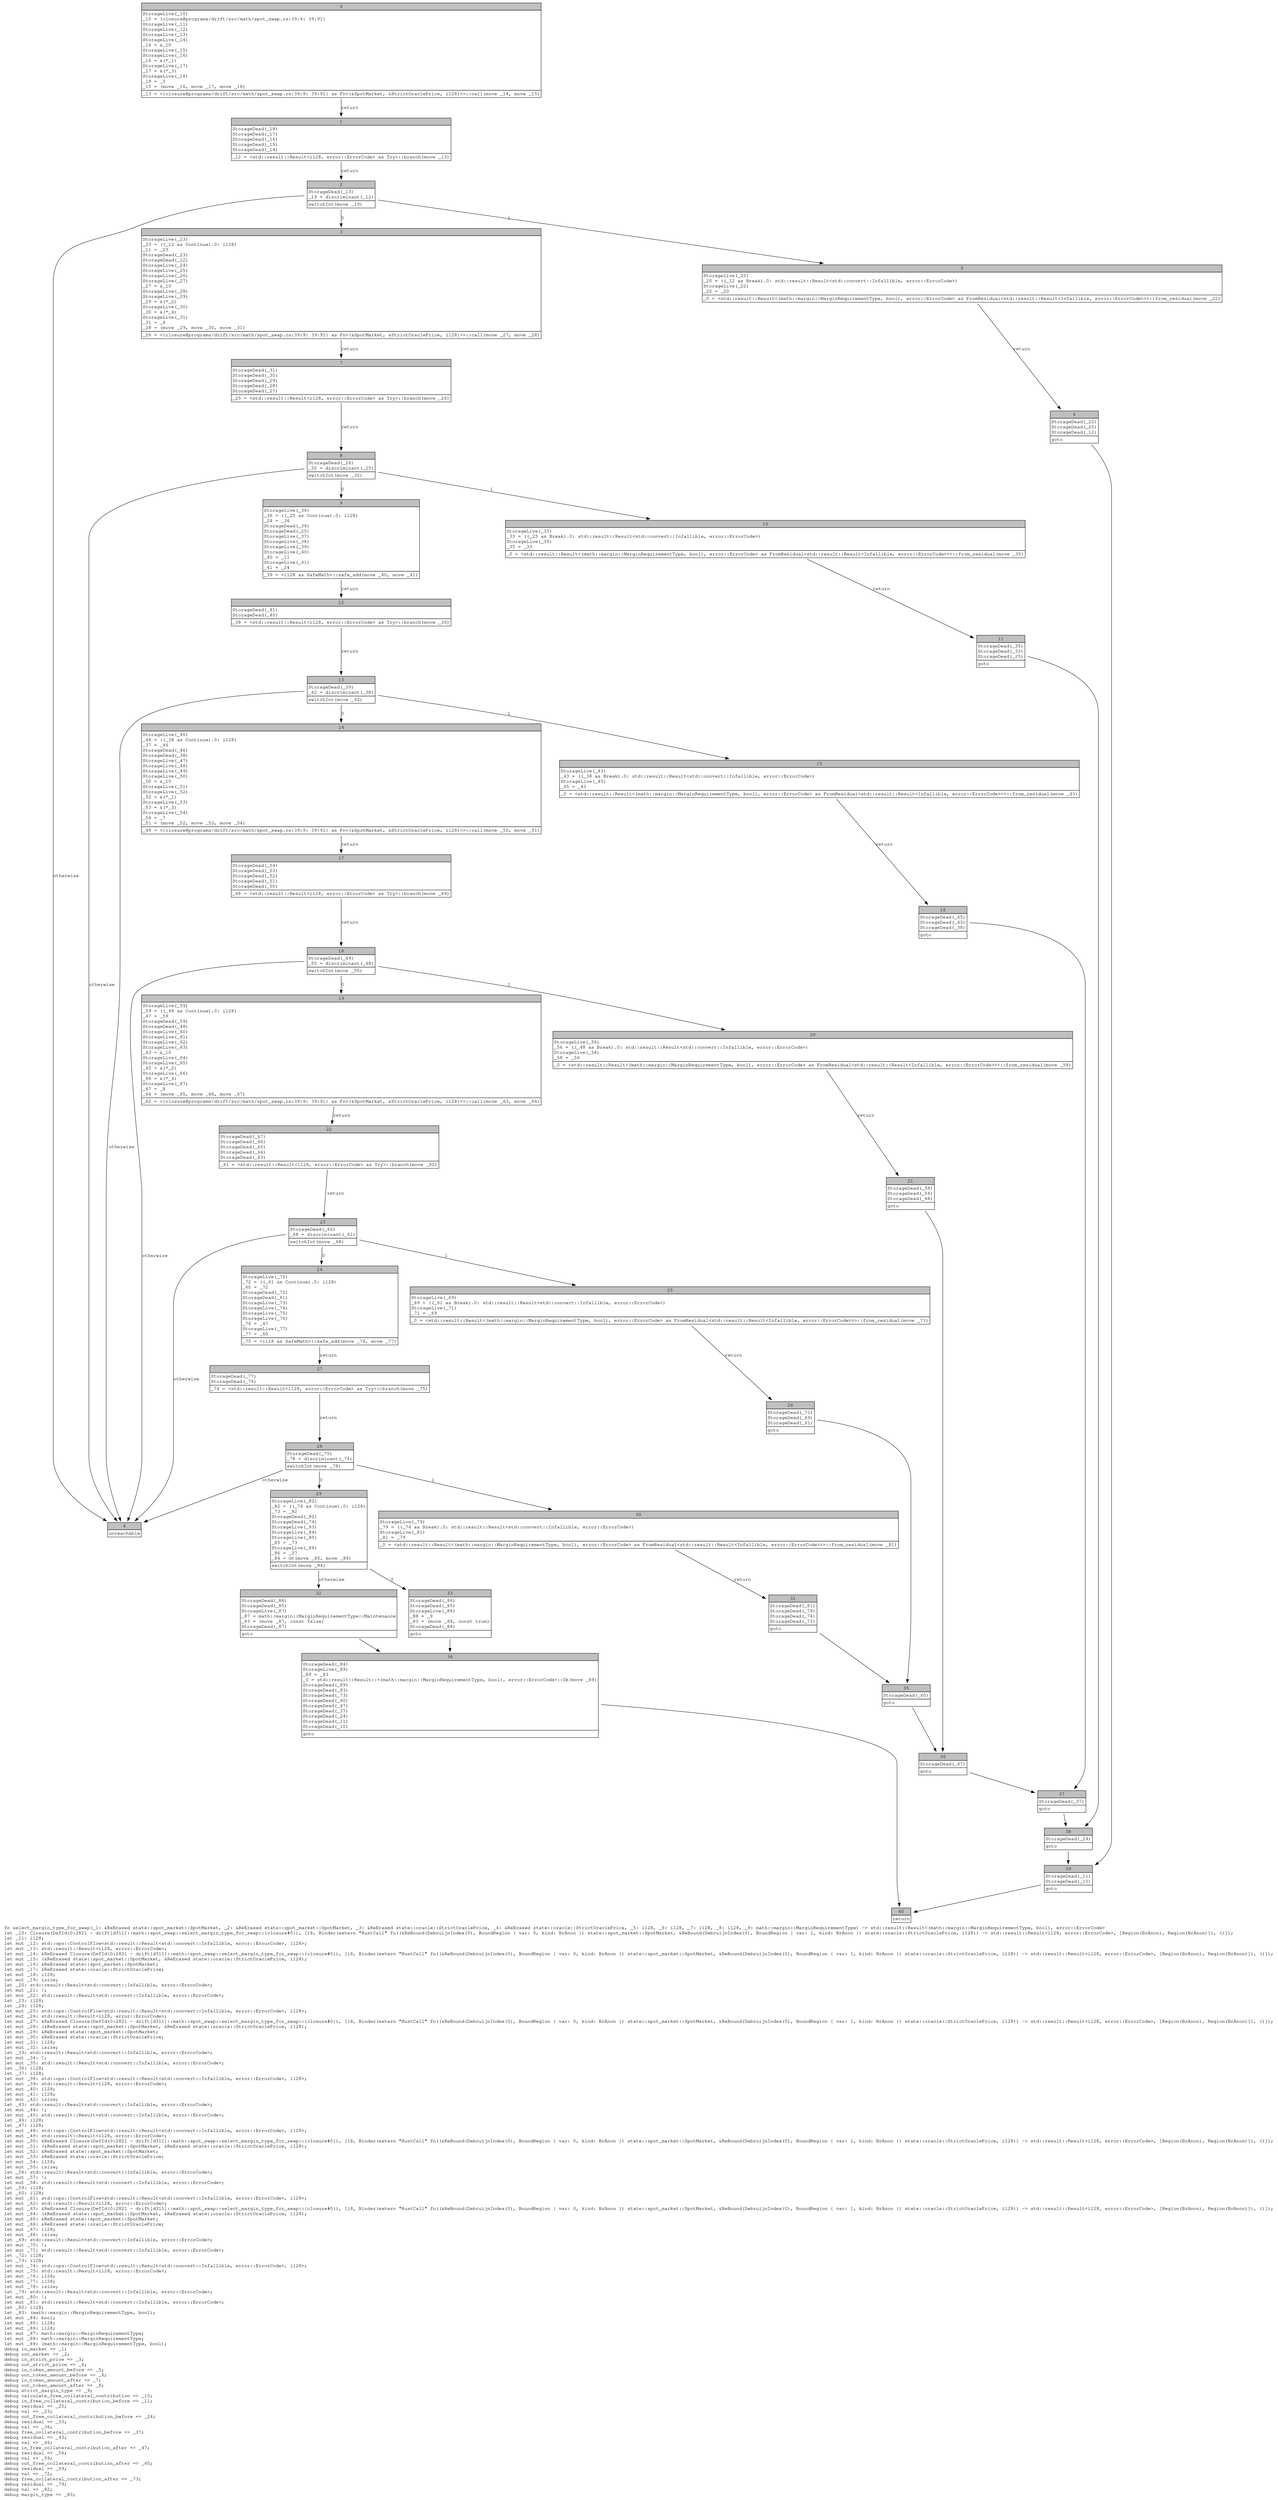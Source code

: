 digraph Mir_0_2820 {
    graph [fontname="Courier, monospace"];
    node [fontname="Courier, monospace"];
    edge [fontname="Courier, monospace"];
    label=<fn select_margin_type_for_swap(_1: &amp;ReErased state::spot_market::SpotMarket, _2: &amp;ReErased state::spot_market::SpotMarket, _3: &amp;ReErased state::oracle::StrictOraclePrice, _4: &amp;ReErased state::oracle::StrictOraclePrice, _5: i128, _6: i128, _7: i128, _8: i128, _9: math::margin::MarginRequirementType) -&gt; std::result::Result&lt;(math::margin::MarginRequirementType, bool), error::ErrorCode&gt;<br align="left"/>let _10: Closure(DefId(0:2821 ~ drift[d311]::math::spot_swap::select_margin_type_for_swap::{closure#0}), [i8, Binder(extern &quot;RustCall&quot; fn((&amp;ReBound(DebruijnIndex(0), BoundRegion { var: 0, kind: BrAnon }) state::spot_market::SpotMarket, &amp;ReBound(DebruijnIndex(0), BoundRegion { var: 1, kind: BrAnon }) state::oracle::StrictOraclePrice, i128)) -&gt; std::result::Result&lt;i128, error::ErrorCode&gt;, [Region(BrAnon), Region(BrAnon)]), ()]);<br align="left"/>let _11: i128;<br align="left"/>let mut _12: std::ops::ControlFlow&lt;std::result::Result&lt;std::convert::Infallible, error::ErrorCode&gt;, i128&gt;;<br align="left"/>let mut _13: std::result::Result&lt;i128, error::ErrorCode&gt;;<br align="left"/>let mut _14: &amp;ReErased Closure(DefId(0:2821 ~ drift[d311]::math::spot_swap::select_margin_type_for_swap::{closure#0}), [i8, Binder(extern &quot;RustCall&quot; fn((&amp;ReBound(DebruijnIndex(0), BoundRegion { var: 0, kind: BrAnon }) state::spot_market::SpotMarket, &amp;ReBound(DebruijnIndex(0), BoundRegion { var: 1, kind: BrAnon }) state::oracle::StrictOraclePrice, i128)) -&gt; std::result::Result&lt;i128, error::ErrorCode&gt;, [Region(BrAnon), Region(BrAnon)]), ()]);<br align="left"/>let mut _15: (&amp;ReErased state::spot_market::SpotMarket, &amp;ReErased state::oracle::StrictOraclePrice, i128);<br align="left"/>let mut _16: &amp;ReErased state::spot_market::SpotMarket;<br align="left"/>let mut _17: &amp;ReErased state::oracle::StrictOraclePrice;<br align="left"/>let mut _18: i128;<br align="left"/>let mut _19: isize;<br align="left"/>let _20: std::result::Result&lt;std::convert::Infallible, error::ErrorCode&gt;;<br align="left"/>let mut _21: !;<br align="left"/>let mut _22: std::result::Result&lt;std::convert::Infallible, error::ErrorCode&gt;;<br align="left"/>let _23: i128;<br align="left"/>let _24: i128;<br align="left"/>let mut _25: std::ops::ControlFlow&lt;std::result::Result&lt;std::convert::Infallible, error::ErrorCode&gt;, i128&gt;;<br align="left"/>let mut _26: std::result::Result&lt;i128, error::ErrorCode&gt;;<br align="left"/>let mut _27: &amp;ReErased Closure(DefId(0:2821 ~ drift[d311]::math::spot_swap::select_margin_type_for_swap::{closure#0}), [i8, Binder(extern &quot;RustCall&quot; fn((&amp;ReBound(DebruijnIndex(0), BoundRegion { var: 0, kind: BrAnon }) state::spot_market::SpotMarket, &amp;ReBound(DebruijnIndex(0), BoundRegion { var: 1, kind: BrAnon }) state::oracle::StrictOraclePrice, i128)) -&gt; std::result::Result&lt;i128, error::ErrorCode&gt;, [Region(BrAnon), Region(BrAnon)]), ()]);<br align="left"/>let mut _28: (&amp;ReErased state::spot_market::SpotMarket, &amp;ReErased state::oracle::StrictOraclePrice, i128);<br align="left"/>let mut _29: &amp;ReErased state::spot_market::SpotMarket;<br align="left"/>let mut _30: &amp;ReErased state::oracle::StrictOraclePrice;<br align="left"/>let mut _31: i128;<br align="left"/>let mut _32: isize;<br align="left"/>let _33: std::result::Result&lt;std::convert::Infallible, error::ErrorCode&gt;;<br align="left"/>let mut _34: !;<br align="left"/>let mut _35: std::result::Result&lt;std::convert::Infallible, error::ErrorCode&gt;;<br align="left"/>let _36: i128;<br align="left"/>let _37: i128;<br align="left"/>let mut _38: std::ops::ControlFlow&lt;std::result::Result&lt;std::convert::Infallible, error::ErrorCode&gt;, i128&gt;;<br align="left"/>let mut _39: std::result::Result&lt;i128, error::ErrorCode&gt;;<br align="left"/>let mut _40: i128;<br align="left"/>let mut _41: i128;<br align="left"/>let mut _42: isize;<br align="left"/>let _43: std::result::Result&lt;std::convert::Infallible, error::ErrorCode&gt;;<br align="left"/>let mut _44: !;<br align="left"/>let mut _45: std::result::Result&lt;std::convert::Infallible, error::ErrorCode&gt;;<br align="left"/>let _46: i128;<br align="left"/>let _47: i128;<br align="left"/>let mut _48: std::ops::ControlFlow&lt;std::result::Result&lt;std::convert::Infallible, error::ErrorCode&gt;, i128&gt;;<br align="left"/>let mut _49: std::result::Result&lt;i128, error::ErrorCode&gt;;<br align="left"/>let mut _50: &amp;ReErased Closure(DefId(0:2821 ~ drift[d311]::math::spot_swap::select_margin_type_for_swap::{closure#0}), [i8, Binder(extern &quot;RustCall&quot; fn((&amp;ReBound(DebruijnIndex(0), BoundRegion { var: 0, kind: BrAnon }) state::spot_market::SpotMarket, &amp;ReBound(DebruijnIndex(0), BoundRegion { var: 1, kind: BrAnon }) state::oracle::StrictOraclePrice, i128)) -&gt; std::result::Result&lt;i128, error::ErrorCode&gt;, [Region(BrAnon), Region(BrAnon)]), ()]);<br align="left"/>let mut _51: (&amp;ReErased state::spot_market::SpotMarket, &amp;ReErased state::oracle::StrictOraclePrice, i128);<br align="left"/>let mut _52: &amp;ReErased state::spot_market::SpotMarket;<br align="left"/>let mut _53: &amp;ReErased state::oracle::StrictOraclePrice;<br align="left"/>let mut _54: i128;<br align="left"/>let mut _55: isize;<br align="left"/>let _56: std::result::Result&lt;std::convert::Infallible, error::ErrorCode&gt;;<br align="left"/>let mut _57: !;<br align="left"/>let mut _58: std::result::Result&lt;std::convert::Infallible, error::ErrorCode&gt;;<br align="left"/>let _59: i128;<br align="left"/>let _60: i128;<br align="left"/>let mut _61: std::ops::ControlFlow&lt;std::result::Result&lt;std::convert::Infallible, error::ErrorCode&gt;, i128&gt;;<br align="left"/>let mut _62: std::result::Result&lt;i128, error::ErrorCode&gt;;<br align="left"/>let mut _63: &amp;ReErased Closure(DefId(0:2821 ~ drift[d311]::math::spot_swap::select_margin_type_for_swap::{closure#0}), [i8, Binder(extern &quot;RustCall&quot; fn((&amp;ReBound(DebruijnIndex(0), BoundRegion { var: 0, kind: BrAnon }) state::spot_market::SpotMarket, &amp;ReBound(DebruijnIndex(0), BoundRegion { var: 1, kind: BrAnon }) state::oracle::StrictOraclePrice, i128)) -&gt; std::result::Result&lt;i128, error::ErrorCode&gt;, [Region(BrAnon), Region(BrAnon)]), ()]);<br align="left"/>let mut _64: (&amp;ReErased state::spot_market::SpotMarket, &amp;ReErased state::oracle::StrictOraclePrice, i128);<br align="left"/>let mut _65: &amp;ReErased state::spot_market::SpotMarket;<br align="left"/>let mut _66: &amp;ReErased state::oracle::StrictOraclePrice;<br align="left"/>let mut _67: i128;<br align="left"/>let mut _68: isize;<br align="left"/>let _69: std::result::Result&lt;std::convert::Infallible, error::ErrorCode&gt;;<br align="left"/>let mut _70: !;<br align="left"/>let mut _71: std::result::Result&lt;std::convert::Infallible, error::ErrorCode&gt;;<br align="left"/>let _72: i128;<br align="left"/>let _73: i128;<br align="left"/>let mut _74: std::ops::ControlFlow&lt;std::result::Result&lt;std::convert::Infallible, error::ErrorCode&gt;, i128&gt;;<br align="left"/>let mut _75: std::result::Result&lt;i128, error::ErrorCode&gt;;<br align="left"/>let mut _76: i128;<br align="left"/>let mut _77: i128;<br align="left"/>let mut _78: isize;<br align="left"/>let _79: std::result::Result&lt;std::convert::Infallible, error::ErrorCode&gt;;<br align="left"/>let mut _80: !;<br align="left"/>let mut _81: std::result::Result&lt;std::convert::Infallible, error::ErrorCode&gt;;<br align="left"/>let _82: i128;<br align="left"/>let _83: (math::margin::MarginRequirementType, bool);<br align="left"/>let mut _84: bool;<br align="left"/>let mut _85: i128;<br align="left"/>let mut _86: i128;<br align="left"/>let mut _87: math::margin::MarginRequirementType;<br align="left"/>let mut _88: math::margin::MarginRequirementType;<br align="left"/>let mut _89: (math::margin::MarginRequirementType, bool);<br align="left"/>debug in_market =&gt; _1;<br align="left"/>debug out_market =&gt; _2;<br align="left"/>debug in_strict_price =&gt; _3;<br align="left"/>debug out_strict_price =&gt; _4;<br align="left"/>debug in_token_amount_before =&gt; _5;<br align="left"/>debug out_token_amount_before =&gt; _6;<br align="left"/>debug in_token_amount_after =&gt; _7;<br align="left"/>debug out_token_amount_after =&gt; _8;<br align="left"/>debug strict_margin_type =&gt; _9;<br align="left"/>debug calculate_free_collateral_contribution =&gt; _10;<br align="left"/>debug in_free_collateral_contribution_before =&gt; _11;<br align="left"/>debug residual =&gt; _20;<br align="left"/>debug val =&gt; _23;<br align="left"/>debug out_free_collateral_contribution_before =&gt; _24;<br align="left"/>debug residual =&gt; _33;<br align="left"/>debug val =&gt; _36;<br align="left"/>debug free_collateral_contribution_before =&gt; _37;<br align="left"/>debug residual =&gt; _43;<br align="left"/>debug val =&gt; _46;<br align="left"/>debug in_free_collateral_contribution_after =&gt; _47;<br align="left"/>debug residual =&gt; _56;<br align="left"/>debug val =&gt; _59;<br align="left"/>debug out_free_collateral_contribution_after =&gt; _60;<br align="left"/>debug residual =&gt; _69;<br align="left"/>debug val =&gt; _72;<br align="left"/>debug free_collateral_contribution_after =&gt; _73;<br align="left"/>debug residual =&gt; _79;<br align="left"/>debug val =&gt; _82;<br align="left"/>debug margin_type =&gt; _83;<br align="left"/>>;
    bb0__0_2820 [shape="none", label=<<table border="0" cellborder="1" cellspacing="0"><tr><td bgcolor="gray" align="center" colspan="1">0</td></tr><tr><td align="left" balign="left">StorageLive(_10)<br/>_10 = {closure@programs/drift/src/math/spot_swap.rs:39:9: 39:91}<br/>StorageLive(_11)<br/>StorageLive(_12)<br/>StorageLive(_13)<br/>StorageLive(_14)<br/>_14 = &amp;_10<br/>StorageLive(_15)<br/>StorageLive(_16)<br/>_16 = &amp;(*_1)<br/>StorageLive(_17)<br/>_17 = &amp;(*_3)<br/>StorageLive(_18)<br/>_18 = _5<br/>_15 = (move _16, move _17, move _18)<br/></td></tr><tr><td align="left">_13 = &lt;{closure@programs/drift/src/math/spot_swap.rs:39:9: 39:91} as Fn&lt;(&amp;SpotMarket, &amp;StrictOraclePrice, i128)&gt;&gt;::call(move _14, move _15)</td></tr></table>>];
    bb1__0_2820 [shape="none", label=<<table border="0" cellborder="1" cellspacing="0"><tr><td bgcolor="gray" align="center" colspan="1">1</td></tr><tr><td align="left" balign="left">StorageDead(_18)<br/>StorageDead(_17)<br/>StorageDead(_16)<br/>StorageDead(_15)<br/>StorageDead(_14)<br/></td></tr><tr><td align="left">_12 = &lt;std::result::Result&lt;i128, error::ErrorCode&gt; as Try&gt;::branch(move _13)</td></tr></table>>];
    bb2__0_2820 [shape="none", label=<<table border="0" cellborder="1" cellspacing="0"><tr><td bgcolor="gray" align="center" colspan="1">2</td></tr><tr><td align="left" balign="left">StorageDead(_13)<br/>_19 = discriminant(_12)<br/></td></tr><tr><td align="left">switchInt(move _19)</td></tr></table>>];
    bb3__0_2820 [shape="none", label=<<table border="0" cellborder="1" cellspacing="0"><tr><td bgcolor="gray" align="center" colspan="1">3</td></tr><tr><td align="left" balign="left">StorageLive(_23)<br/>_23 = ((_12 as Continue).0: i128)<br/>_11 = _23<br/>StorageDead(_23)<br/>StorageDead(_12)<br/>StorageLive(_24)<br/>StorageLive(_25)<br/>StorageLive(_26)<br/>StorageLive(_27)<br/>_27 = &amp;_10<br/>StorageLive(_28)<br/>StorageLive(_29)<br/>_29 = &amp;(*_2)<br/>StorageLive(_30)<br/>_30 = &amp;(*_4)<br/>StorageLive(_31)<br/>_31 = _6<br/>_28 = (move _29, move _30, move _31)<br/></td></tr><tr><td align="left">_26 = &lt;{closure@programs/drift/src/math/spot_swap.rs:39:9: 39:91} as Fn&lt;(&amp;SpotMarket, &amp;StrictOraclePrice, i128)&gt;&gt;::call(move _27, move _28)</td></tr></table>>];
    bb4__0_2820 [shape="none", label=<<table border="0" cellborder="1" cellspacing="0"><tr><td bgcolor="gray" align="center" colspan="1">4</td></tr><tr><td align="left">unreachable</td></tr></table>>];
    bb5__0_2820 [shape="none", label=<<table border="0" cellborder="1" cellspacing="0"><tr><td bgcolor="gray" align="center" colspan="1">5</td></tr><tr><td align="left" balign="left">StorageLive(_20)<br/>_20 = ((_12 as Break).0: std::result::Result&lt;std::convert::Infallible, error::ErrorCode&gt;)<br/>StorageLive(_22)<br/>_22 = _20<br/></td></tr><tr><td align="left">_0 = &lt;std::result::Result&lt;(math::margin::MarginRequirementType, bool), error::ErrorCode&gt; as FromResidual&lt;std::result::Result&lt;Infallible, error::ErrorCode&gt;&gt;&gt;::from_residual(move _22)</td></tr></table>>];
    bb6__0_2820 [shape="none", label=<<table border="0" cellborder="1" cellspacing="0"><tr><td bgcolor="gray" align="center" colspan="1">6</td></tr><tr><td align="left" balign="left">StorageDead(_22)<br/>StorageDead(_20)<br/>StorageDead(_12)<br/></td></tr><tr><td align="left">goto</td></tr></table>>];
    bb7__0_2820 [shape="none", label=<<table border="0" cellborder="1" cellspacing="0"><tr><td bgcolor="gray" align="center" colspan="1">7</td></tr><tr><td align="left" balign="left">StorageDead(_31)<br/>StorageDead(_30)<br/>StorageDead(_29)<br/>StorageDead(_28)<br/>StorageDead(_27)<br/></td></tr><tr><td align="left">_25 = &lt;std::result::Result&lt;i128, error::ErrorCode&gt; as Try&gt;::branch(move _26)</td></tr></table>>];
    bb8__0_2820 [shape="none", label=<<table border="0" cellborder="1" cellspacing="0"><tr><td bgcolor="gray" align="center" colspan="1">8</td></tr><tr><td align="left" balign="left">StorageDead(_26)<br/>_32 = discriminant(_25)<br/></td></tr><tr><td align="left">switchInt(move _32)</td></tr></table>>];
    bb9__0_2820 [shape="none", label=<<table border="0" cellborder="1" cellspacing="0"><tr><td bgcolor="gray" align="center" colspan="1">9</td></tr><tr><td align="left" balign="left">StorageLive(_36)<br/>_36 = ((_25 as Continue).0: i128)<br/>_24 = _36<br/>StorageDead(_36)<br/>StorageDead(_25)<br/>StorageLive(_37)<br/>StorageLive(_38)<br/>StorageLive(_39)<br/>StorageLive(_40)<br/>_40 = _11<br/>StorageLive(_41)<br/>_41 = _24<br/></td></tr><tr><td align="left">_39 = &lt;i128 as SafeMath&gt;::safe_add(move _40, move _41)</td></tr></table>>];
    bb10__0_2820 [shape="none", label=<<table border="0" cellborder="1" cellspacing="0"><tr><td bgcolor="gray" align="center" colspan="1">10</td></tr><tr><td align="left" balign="left">StorageLive(_33)<br/>_33 = ((_25 as Break).0: std::result::Result&lt;std::convert::Infallible, error::ErrorCode&gt;)<br/>StorageLive(_35)<br/>_35 = _33<br/></td></tr><tr><td align="left">_0 = &lt;std::result::Result&lt;(math::margin::MarginRequirementType, bool), error::ErrorCode&gt; as FromResidual&lt;std::result::Result&lt;Infallible, error::ErrorCode&gt;&gt;&gt;::from_residual(move _35)</td></tr></table>>];
    bb11__0_2820 [shape="none", label=<<table border="0" cellborder="1" cellspacing="0"><tr><td bgcolor="gray" align="center" colspan="1">11</td></tr><tr><td align="left" balign="left">StorageDead(_35)<br/>StorageDead(_33)<br/>StorageDead(_25)<br/></td></tr><tr><td align="left">goto</td></tr></table>>];
    bb12__0_2820 [shape="none", label=<<table border="0" cellborder="1" cellspacing="0"><tr><td bgcolor="gray" align="center" colspan="1">12</td></tr><tr><td align="left" balign="left">StorageDead(_41)<br/>StorageDead(_40)<br/></td></tr><tr><td align="left">_38 = &lt;std::result::Result&lt;i128, error::ErrorCode&gt; as Try&gt;::branch(move _39)</td></tr></table>>];
    bb13__0_2820 [shape="none", label=<<table border="0" cellborder="1" cellspacing="0"><tr><td bgcolor="gray" align="center" colspan="1">13</td></tr><tr><td align="left" balign="left">StorageDead(_39)<br/>_42 = discriminant(_38)<br/></td></tr><tr><td align="left">switchInt(move _42)</td></tr></table>>];
    bb14__0_2820 [shape="none", label=<<table border="0" cellborder="1" cellspacing="0"><tr><td bgcolor="gray" align="center" colspan="1">14</td></tr><tr><td align="left" balign="left">StorageLive(_46)<br/>_46 = ((_38 as Continue).0: i128)<br/>_37 = _46<br/>StorageDead(_46)<br/>StorageDead(_38)<br/>StorageLive(_47)<br/>StorageLive(_48)<br/>StorageLive(_49)<br/>StorageLive(_50)<br/>_50 = &amp;_10<br/>StorageLive(_51)<br/>StorageLive(_52)<br/>_52 = &amp;(*_1)<br/>StorageLive(_53)<br/>_53 = &amp;(*_3)<br/>StorageLive(_54)<br/>_54 = _7<br/>_51 = (move _52, move _53, move _54)<br/></td></tr><tr><td align="left">_49 = &lt;{closure@programs/drift/src/math/spot_swap.rs:39:9: 39:91} as Fn&lt;(&amp;SpotMarket, &amp;StrictOraclePrice, i128)&gt;&gt;::call(move _50, move _51)</td></tr></table>>];
    bb15__0_2820 [shape="none", label=<<table border="0" cellborder="1" cellspacing="0"><tr><td bgcolor="gray" align="center" colspan="1">15</td></tr><tr><td align="left" balign="left">StorageLive(_43)<br/>_43 = ((_38 as Break).0: std::result::Result&lt;std::convert::Infallible, error::ErrorCode&gt;)<br/>StorageLive(_45)<br/>_45 = _43<br/></td></tr><tr><td align="left">_0 = &lt;std::result::Result&lt;(math::margin::MarginRequirementType, bool), error::ErrorCode&gt; as FromResidual&lt;std::result::Result&lt;Infallible, error::ErrorCode&gt;&gt;&gt;::from_residual(move _45)</td></tr></table>>];
    bb16__0_2820 [shape="none", label=<<table border="0" cellborder="1" cellspacing="0"><tr><td bgcolor="gray" align="center" colspan="1">16</td></tr><tr><td align="left" balign="left">StorageDead(_45)<br/>StorageDead(_43)<br/>StorageDead(_38)<br/></td></tr><tr><td align="left">goto</td></tr></table>>];
    bb17__0_2820 [shape="none", label=<<table border="0" cellborder="1" cellspacing="0"><tr><td bgcolor="gray" align="center" colspan="1">17</td></tr><tr><td align="left" balign="left">StorageDead(_54)<br/>StorageDead(_53)<br/>StorageDead(_52)<br/>StorageDead(_51)<br/>StorageDead(_50)<br/></td></tr><tr><td align="left">_48 = &lt;std::result::Result&lt;i128, error::ErrorCode&gt; as Try&gt;::branch(move _49)</td></tr></table>>];
    bb18__0_2820 [shape="none", label=<<table border="0" cellborder="1" cellspacing="0"><tr><td bgcolor="gray" align="center" colspan="1">18</td></tr><tr><td align="left" balign="left">StorageDead(_49)<br/>_55 = discriminant(_48)<br/></td></tr><tr><td align="left">switchInt(move _55)</td></tr></table>>];
    bb19__0_2820 [shape="none", label=<<table border="0" cellborder="1" cellspacing="0"><tr><td bgcolor="gray" align="center" colspan="1">19</td></tr><tr><td align="left" balign="left">StorageLive(_59)<br/>_59 = ((_48 as Continue).0: i128)<br/>_47 = _59<br/>StorageDead(_59)<br/>StorageDead(_48)<br/>StorageLive(_60)<br/>StorageLive(_61)<br/>StorageLive(_62)<br/>StorageLive(_63)<br/>_63 = &amp;_10<br/>StorageLive(_64)<br/>StorageLive(_65)<br/>_65 = &amp;(*_2)<br/>StorageLive(_66)<br/>_66 = &amp;(*_4)<br/>StorageLive(_67)<br/>_67 = _8<br/>_64 = (move _65, move _66, move _67)<br/></td></tr><tr><td align="left">_62 = &lt;{closure@programs/drift/src/math/spot_swap.rs:39:9: 39:91} as Fn&lt;(&amp;SpotMarket, &amp;StrictOraclePrice, i128)&gt;&gt;::call(move _63, move _64)</td></tr></table>>];
    bb20__0_2820 [shape="none", label=<<table border="0" cellborder="1" cellspacing="0"><tr><td bgcolor="gray" align="center" colspan="1">20</td></tr><tr><td align="left" balign="left">StorageLive(_56)<br/>_56 = ((_48 as Break).0: std::result::Result&lt;std::convert::Infallible, error::ErrorCode&gt;)<br/>StorageLive(_58)<br/>_58 = _56<br/></td></tr><tr><td align="left">_0 = &lt;std::result::Result&lt;(math::margin::MarginRequirementType, bool), error::ErrorCode&gt; as FromResidual&lt;std::result::Result&lt;Infallible, error::ErrorCode&gt;&gt;&gt;::from_residual(move _58)</td></tr></table>>];
    bb21__0_2820 [shape="none", label=<<table border="0" cellborder="1" cellspacing="0"><tr><td bgcolor="gray" align="center" colspan="1">21</td></tr><tr><td align="left" balign="left">StorageDead(_58)<br/>StorageDead(_56)<br/>StorageDead(_48)<br/></td></tr><tr><td align="left">goto</td></tr></table>>];
    bb22__0_2820 [shape="none", label=<<table border="0" cellborder="1" cellspacing="0"><tr><td bgcolor="gray" align="center" colspan="1">22</td></tr><tr><td align="left" balign="left">StorageDead(_67)<br/>StorageDead(_66)<br/>StorageDead(_65)<br/>StorageDead(_64)<br/>StorageDead(_63)<br/></td></tr><tr><td align="left">_61 = &lt;std::result::Result&lt;i128, error::ErrorCode&gt; as Try&gt;::branch(move _62)</td></tr></table>>];
    bb23__0_2820 [shape="none", label=<<table border="0" cellborder="1" cellspacing="0"><tr><td bgcolor="gray" align="center" colspan="1">23</td></tr><tr><td align="left" balign="left">StorageDead(_62)<br/>_68 = discriminant(_61)<br/></td></tr><tr><td align="left">switchInt(move _68)</td></tr></table>>];
    bb24__0_2820 [shape="none", label=<<table border="0" cellborder="1" cellspacing="0"><tr><td bgcolor="gray" align="center" colspan="1">24</td></tr><tr><td align="left" balign="left">StorageLive(_72)<br/>_72 = ((_61 as Continue).0: i128)<br/>_60 = _72<br/>StorageDead(_72)<br/>StorageDead(_61)<br/>StorageLive(_73)<br/>StorageLive(_74)<br/>StorageLive(_75)<br/>StorageLive(_76)<br/>_76 = _47<br/>StorageLive(_77)<br/>_77 = _60<br/></td></tr><tr><td align="left">_75 = &lt;i128 as SafeMath&gt;::safe_add(move _76, move _77)</td></tr></table>>];
    bb25__0_2820 [shape="none", label=<<table border="0" cellborder="1" cellspacing="0"><tr><td bgcolor="gray" align="center" colspan="1">25</td></tr><tr><td align="left" balign="left">StorageLive(_69)<br/>_69 = ((_61 as Break).0: std::result::Result&lt;std::convert::Infallible, error::ErrorCode&gt;)<br/>StorageLive(_71)<br/>_71 = _69<br/></td></tr><tr><td align="left">_0 = &lt;std::result::Result&lt;(math::margin::MarginRequirementType, bool), error::ErrorCode&gt; as FromResidual&lt;std::result::Result&lt;Infallible, error::ErrorCode&gt;&gt;&gt;::from_residual(move _71)</td></tr></table>>];
    bb26__0_2820 [shape="none", label=<<table border="0" cellborder="1" cellspacing="0"><tr><td bgcolor="gray" align="center" colspan="1">26</td></tr><tr><td align="left" balign="left">StorageDead(_71)<br/>StorageDead(_69)<br/>StorageDead(_61)<br/></td></tr><tr><td align="left">goto</td></tr></table>>];
    bb27__0_2820 [shape="none", label=<<table border="0" cellborder="1" cellspacing="0"><tr><td bgcolor="gray" align="center" colspan="1">27</td></tr><tr><td align="left" balign="left">StorageDead(_77)<br/>StorageDead(_76)<br/></td></tr><tr><td align="left">_74 = &lt;std::result::Result&lt;i128, error::ErrorCode&gt; as Try&gt;::branch(move _75)</td></tr></table>>];
    bb28__0_2820 [shape="none", label=<<table border="0" cellborder="1" cellspacing="0"><tr><td bgcolor="gray" align="center" colspan="1">28</td></tr><tr><td align="left" balign="left">StorageDead(_75)<br/>_78 = discriminant(_74)<br/></td></tr><tr><td align="left">switchInt(move _78)</td></tr></table>>];
    bb29__0_2820 [shape="none", label=<<table border="0" cellborder="1" cellspacing="0"><tr><td bgcolor="gray" align="center" colspan="1">29</td></tr><tr><td align="left" balign="left">StorageLive(_82)<br/>_82 = ((_74 as Continue).0: i128)<br/>_73 = _82<br/>StorageDead(_82)<br/>StorageDead(_74)<br/>StorageLive(_83)<br/>StorageLive(_84)<br/>StorageLive(_85)<br/>_85 = _73<br/>StorageLive(_86)<br/>_86 = _37<br/>_84 = Gt(move _85, move _86)<br/></td></tr><tr><td align="left">switchInt(move _84)</td></tr></table>>];
    bb30__0_2820 [shape="none", label=<<table border="0" cellborder="1" cellspacing="0"><tr><td bgcolor="gray" align="center" colspan="1">30</td></tr><tr><td align="left" balign="left">StorageLive(_79)<br/>_79 = ((_74 as Break).0: std::result::Result&lt;std::convert::Infallible, error::ErrorCode&gt;)<br/>StorageLive(_81)<br/>_81 = _79<br/></td></tr><tr><td align="left">_0 = &lt;std::result::Result&lt;(math::margin::MarginRequirementType, bool), error::ErrorCode&gt; as FromResidual&lt;std::result::Result&lt;Infallible, error::ErrorCode&gt;&gt;&gt;::from_residual(move _81)</td></tr></table>>];
    bb31__0_2820 [shape="none", label=<<table border="0" cellborder="1" cellspacing="0"><tr><td bgcolor="gray" align="center" colspan="1">31</td></tr><tr><td align="left" balign="left">StorageDead(_81)<br/>StorageDead(_79)<br/>StorageDead(_74)<br/>StorageDead(_73)<br/></td></tr><tr><td align="left">goto</td></tr></table>>];
    bb32__0_2820 [shape="none", label=<<table border="0" cellborder="1" cellspacing="0"><tr><td bgcolor="gray" align="center" colspan="1">32</td></tr><tr><td align="left" balign="left">StorageDead(_86)<br/>StorageDead(_85)<br/>StorageLive(_87)<br/>_87 = math::margin::MarginRequirementType::Maintenance<br/>_83 = (move _87, const false)<br/>StorageDead(_87)<br/></td></tr><tr><td align="left">goto</td></tr></table>>];
    bb33__0_2820 [shape="none", label=<<table border="0" cellborder="1" cellspacing="0"><tr><td bgcolor="gray" align="center" colspan="1">33</td></tr><tr><td align="left" balign="left">StorageDead(_86)<br/>StorageDead(_85)<br/>StorageLive(_88)<br/>_88 = _9<br/>_83 = (move _88, const true)<br/>StorageDead(_88)<br/></td></tr><tr><td align="left">goto</td></tr></table>>];
    bb34__0_2820 [shape="none", label=<<table border="0" cellborder="1" cellspacing="0"><tr><td bgcolor="gray" align="center" colspan="1">34</td></tr><tr><td align="left" balign="left">StorageDead(_84)<br/>StorageLive(_89)<br/>_89 = _83<br/>_0 = std::result::Result::&lt;(math::margin::MarginRequirementType, bool), error::ErrorCode&gt;::Ok(move _89)<br/>StorageDead(_89)<br/>StorageDead(_83)<br/>StorageDead(_73)<br/>StorageDead(_60)<br/>StorageDead(_47)<br/>StorageDead(_37)<br/>StorageDead(_24)<br/>StorageDead(_11)<br/>StorageDead(_10)<br/></td></tr><tr><td align="left">goto</td></tr></table>>];
    bb35__0_2820 [shape="none", label=<<table border="0" cellborder="1" cellspacing="0"><tr><td bgcolor="gray" align="center" colspan="1">35</td></tr><tr><td align="left" balign="left">StorageDead(_60)<br/></td></tr><tr><td align="left">goto</td></tr></table>>];
    bb36__0_2820 [shape="none", label=<<table border="0" cellborder="1" cellspacing="0"><tr><td bgcolor="gray" align="center" colspan="1">36</td></tr><tr><td align="left" balign="left">StorageDead(_47)<br/></td></tr><tr><td align="left">goto</td></tr></table>>];
    bb37__0_2820 [shape="none", label=<<table border="0" cellborder="1" cellspacing="0"><tr><td bgcolor="gray" align="center" colspan="1">37</td></tr><tr><td align="left" balign="left">StorageDead(_37)<br/></td></tr><tr><td align="left">goto</td></tr></table>>];
    bb38__0_2820 [shape="none", label=<<table border="0" cellborder="1" cellspacing="0"><tr><td bgcolor="gray" align="center" colspan="1">38</td></tr><tr><td align="left" balign="left">StorageDead(_24)<br/></td></tr><tr><td align="left">goto</td></tr></table>>];
    bb39__0_2820 [shape="none", label=<<table border="0" cellborder="1" cellspacing="0"><tr><td bgcolor="gray" align="center" colspan="1">39</td></tr><tr><td align="left" balign="left">StorageDead(_11)<br/>StorageDead(_10)<br/></td></tr><tr><td align="left">goto</td></tr></table>>];
    bb40__0_2820 [shape="none", label=<<table border="0" cellborder="1" cellspacing="0"><tr><td bgcolor="gray" align="center" colspan="1">40</td></tr><tr><td align="left">return</td></tr></table>>];
    bb0__0_2820 -> bb1__0_2820 [label="return"];
    bb1__0_2820 -> bb2__0_2820 [label="return"];
    bb2__0_2820 -> bb3__0_2820 [label="0"];
    bb2__0_2820 -> bb5__0_2820 [label="1"];
    bb2__0_2820 -> bb4__0_2820 [label="otherwise"];
    bb3__0_2820 -> bb7__0_2820 [label="return"];
    bb5__0_2820 -> bb6__0_2820 [label="return"];
    bb6__0_2820 -> bb39__0_2820 [label=""];
    bb7__0_2820 -> bb8__0_2820 [label="return"];
    bb8__0_2820 -> bb9__0_2820 [label="0"];
    bb8__0_2820 -> bb10__0_2820 [label="1"];
    bb8__0_2820 -> bb4__0_2820 [label="otherwise"];
    bb9__0_2820 -> bb12__0_2820 [label="return"];
    bb10__0_2820 -> bb11__0_2820 [label="return"];
    bb11__0_2820 -> bb38__0_2820 [label=""];
    bb12__0_2820 -> bb13__0_2820 [label="return"];
    bb13__0_2820 -> bb14__0_2820 [label="0"];
    bb13__0_2820 -> bb15__0_2820 [label="1"];
    bb13__0_2820 -> bb4__0_2820 [label="otherwise"];
    bb14__0_2820 -> bb17__0_2820 [label="return"];
    bb15__0_2820 -> bb16__0_2820 [label="return"];
    bb16__0_2820 -> bb37__0_2820 [label=""];
    bb17__0_2820 -> bb18__0_2820 [label="return"];
    bb18__0_2820 -> bb19__0_2820 [label="0"];
    bb18__0_2820 -> bb20__0_2820 [label="1"];
    bb18__0_2820 -> bb4__0_2820 [label="otherwise"];
    bb19__0_2820 -> bb22__0_2820 [label="return"];
    bb20__0_2820 -> bb21__0_2820 [label="return"];
    bb21__0_2820 -> bb36__0_2820 [label=""];
    bb22__0_2820 -> bb23__0_2820 [label="return"];
    bb23__0_2820 -> bb24__0_2820 [label="0"];
    bb23__0_2820 -> bb25__0_2820 [label="1"];
    bb23__0_2820 -> bb4__0_2820 [label="otherwise"];
    bb24__0_2820 -> bb27__0_2820 [label="return"];
    bb25__0_2820 -> bb26__0_2820 [label="return"];
    bb26__0_2820 -> bb35__0_2820 [label=""];
    bb27__0_2820 -> bb28__0_2820 [label="return"];
    bb28__0_2820 -> bb29__0_2820 [label="0"];
    bb28__0_2820 -> bb30__0_2820 [label="1"];
    bb28__0_2820 -> bb4__0_2820 [label="otherwise"];
    bb29__0_2820 -> bb33__0_2820 [label="0"];
    bb29__0_2820 -> bb32__0_2820 [label="otherwise"];
    bb30__0_2820 -> bb31__0_2820 [label="return"];
    bb31__0_2820 -> bb35__0_2820 [label=""];
    bb32__0_2820 -> bb34__0_2820 [label=""];
    bb33__0_2820 -> bb34__0_2820 [label=""];
    bb34__0_2820 -> bb40__0_2820 [label=""];
    bb35__0_2820 -> bb36__0_2820 [label=""];
    bb36__0_2820 -> bb37__0_2820 [label=""];
    bb37__0_2820 -> bb38__0_2820 [label=""];
    bb38__0_2820 -> bb39__0_2820 [label=""];
    bb39__0_2820 -> bb40__0_2820 [label=""];
}
